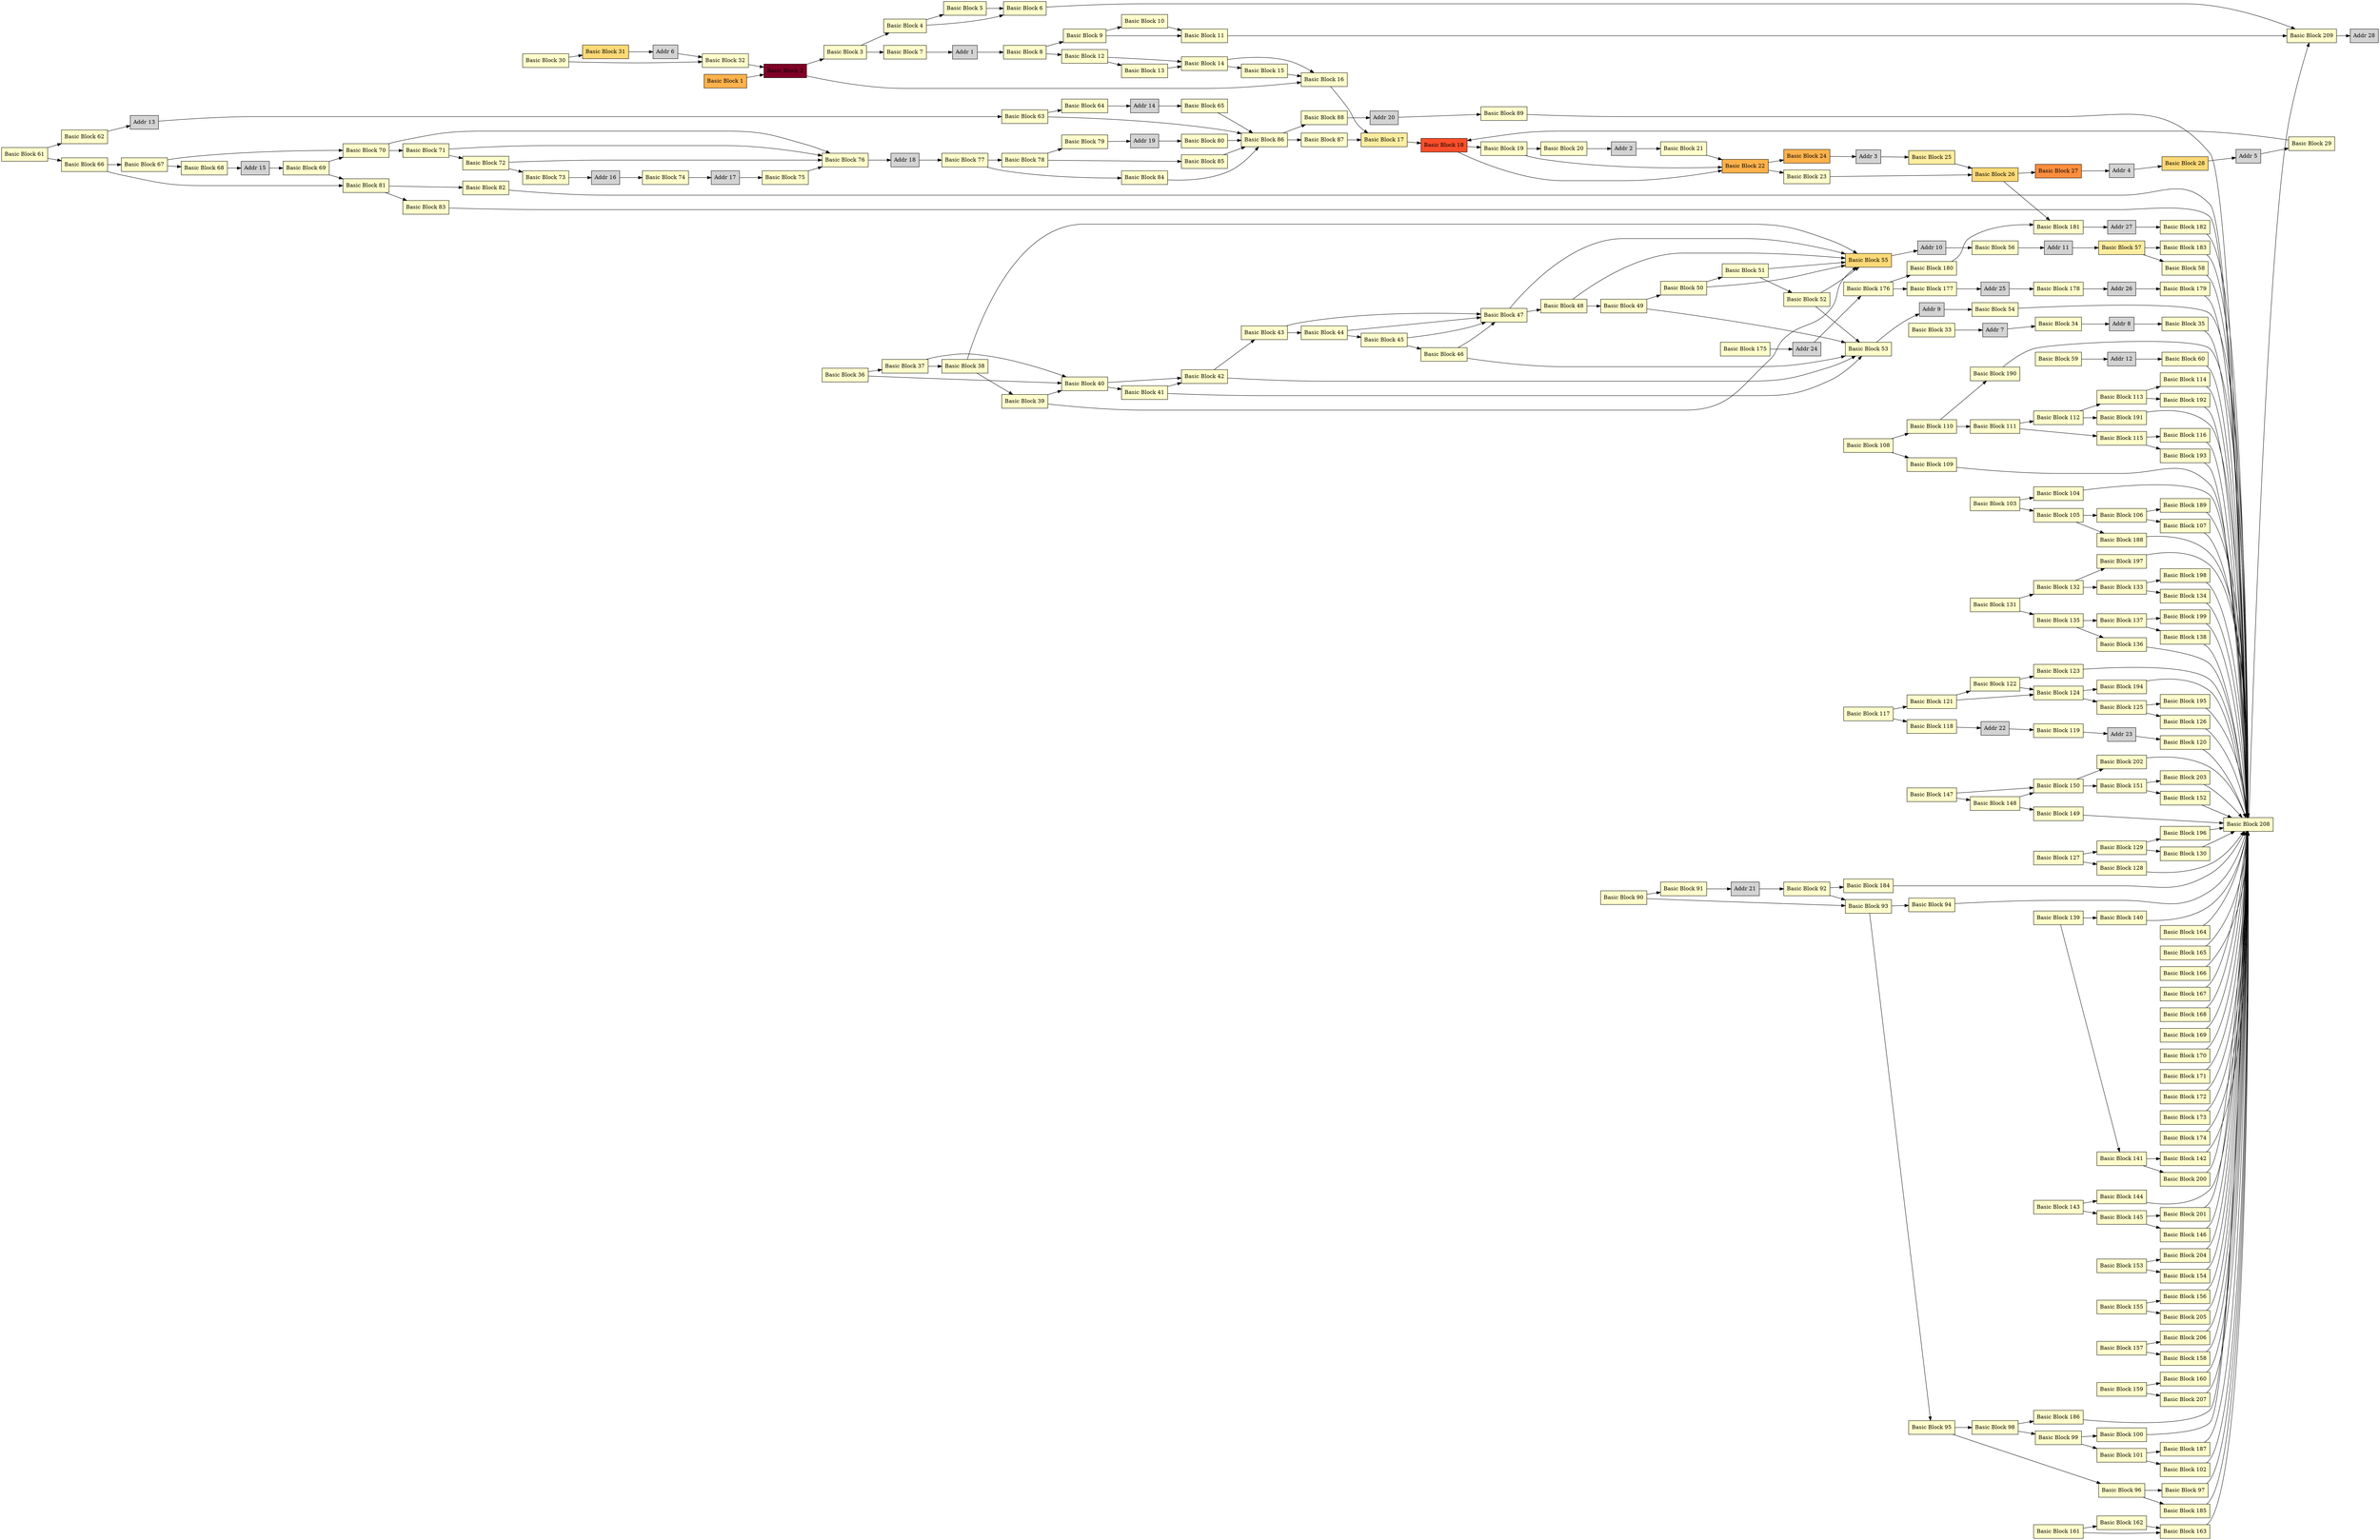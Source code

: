 digraph "_cpp_lex_direct"{
	rankdir=LR;
	node[shape=box,colorscheme=ylorrd9, style=filled];

	"Basic Block 1" [fillcolor=4];
	"Basic Block 2" [fillcolor=9];
	"Basic Block 3" [fillcolor=1];
	"Basic Block 4" [fillcolor=1];
	"Basic Block 5" [fillcolor=1];
	"Basic Block 6" [fillcolor=1];
	"Basic Block 7" [fillcolor=1];
	"Basic Block 8" [fillcolor=1];
	"Basic Block 9" [fillcolor=1];
	"Basic Block 10" [fillcolor=1];
	"Basic Block 11" [fillcolor=1];
	"Basic Block 12" [fillcolor=1];
	"Basic Block 13" [fillcolor=1];
	"Basic Block 14" [fillcolor=1];
	"Basic Block 15" [fillcolor=1];
	"Basic Block 16" [fillcolor=1];
	"Basic Block 17" [fillcolor=2];
	"Basic Block 18" [fillcolor=6];
	"Basic Block 19" [fillcolor=1];
	"Basic Block 20" [fillcolor=1];
	"Basic Block 21" [fillcolor=1];
	"Basic Block 22" [fillcolor=4];
	"Basic Block 23" [fillcolor=1];
	"Basic Block 24" [fillcolor=4];
	"Basic Block 25" [fillcolor=2];
	"Basic Block 26" [fillcolor=3];
	"Basic Block 27" [fillcolor=5];
	"Basic Block 28" [fillcolor=3];
	"Basic Block 29" [fillcolor=1];
	"Basic Block 30" [fillcolor=1];
	"Basic Block 31" [fillcolor=3];
	"Basic Block 32" [fillcolor=1];
	"Basic Block 33" [fillcolor=1];
	"Basic Block 34" [fillcolor=1];
	"Basic Block 35" [fillcolor=1];
	"Basic Block 36" [fillcolor=1];
	"Basic Block 37" [fillcolor=1];
	"Basic Block 38" [fillcolor=1];
	"Basic Block 39" [fillcolor=1];
	"Basic Block 40" [fillcolor=1];
	"Basic Block 41" [fillcolor=1];
	"Basic Block 42" [fillcolor=1];
	"Basic Block 43" [fillcolor=1];
	"Basic Block 44" [fillcolor=1];
	"Basic Block 45" [fillcolor=1];
	"Basic Block 46" [fillcolor=1];
	"Basic Block 47" [fillcolor=1];
	"Basic Block 48" [fillcolor=1];
	"Basic Block 49" [fillcolor=1];
	"Basic Block 50" [fillcolor=1];
	"Basic Block 51" [fillcolor=1];
	"Basic Block 52" [fillcolor=1];
	"Basic Block 53" [fillcolor=1];
	"Basic Block 54" [fillcolor=1];
	"Basic Block 55" [fillcolor=3];
	"Basic Block 56" [fillcolor=1];
	"Basic Block 57" [fillcolor=2];
	"Basic Block 58" [fillcolor=1];
	"Basic Block 59" [fillcolor=1];
	"Basic Block 60" [fillcolor=1];
	"Basic Block 61" [fillcolor=1];
	"Basic Block 62" [fillcolor=1];
	"Basic Block 63" [fillcolor=1];
	"Basic Block 64" [fillcolor=1];
	"Basic Block 65" [fillcolor=1];
	"Basic Block 66" [fillcolor=1];
	"Basic Block 67" [fillcolor=1];
	"Basic Block 68" [fillcolor=1];
	"Basic Block 69" [fillcolor=1];
	"Basic Block 70" [fillcolor=1];
	"Basic Block 71" [fillcolor=1];
	"Basic Block 72" [fillcolor=1];
	"Basic Block 73" [fillcolor=1];
	"Basic Block 74" [fillcolor=1];
	"Basic Block 75" [fillcolor=1];
	"Basic Block 76" [fillcolor=1];
	"Basic Block 77" [fillcolor=1];
	"Basic Block 78" [fillcolor=1];
	"Basic Block 79" [fillcolor=1];
	"Basic Block 80" [fillcolor=1];
	"Basic Block 81" [fillcolor=1];
	"Basic Block 82" [fillcolor=1];
	"Basic Block 83" [fillcolor=1];
	"Basic Block 84" [fillcolor=1];
	"Basic Block 85" [fillcolor=1];
	"Basic Block 86" [fillcolor=1];
	"Basic Block 87" [fillcolor=1];
	"Basic Block 88" [fillcolor=1];
	"Basic Block 89" [fillcolor=1];
	"Basic Block 90" [fillcolor=1];
	"Basic Block 91" [fillcolor=1];
	"Basic Block 92" [fillcolor=1];
	"Basic Block 93" [fillcolor=1];
	"Basic Block 94" [fillcolor=1];
	"Basic Block 95" [fillcolor=1];
	"Basic Block 96" [fillcolor=1];
	"Basic Block 97" [fillcolor=1];
	"Basic Block 98" [fillcolor=1];
	"Basic Block 99" [fillcolor=1];
	"Basic Block 100" [fillcolor=1];
	"Basic Block 101" [fillcolor=1];
	"Basic Block 102" [fillcolor=1];
	"Basic Block 103" [fillcolor=1];
	"Basic Block 104" [fillcolor=1];
	"Basic Block 105" [fillcolor=1];
	"Basic Block 106" [fillcolor=1];
	"Basic Block 107" [fillcolor=1];
	"Basic Block 108" [fillcolor=1];
	"Basic Block 109" [fillcolor=1];
	"Basic Block 110" [fillcolor=1];
	"Basic Block 111" [fillcolor=1];
	"Basic Block 112" [fillcolor=1];
	"Basic Block 113" [fillcolor=1];
	"Basic Block 114" [fillcolor=1];
	"Basic Block 115" [fillcolor=1];
	"Basic Block 116" [fillcolor=1];
	"Basic Block 117" [fillcolor=1];
	"Basic Block 118" [fillcolor=1];
	"Basic Block 119" [fillcolor=1];
	"Basic Block 120" [fillcolor=1];
	"Basic Block 121" [fillcolor=1];
	"Basic Block 122" [fillcolor=1];
	"Basic Block 123" [fillcolor=1];
	"Basic Block 124" [fillcolor=1];
	"Basic Block 125" [fillcolor=1];
	"Basic Block 126" [fillcolor=1];
	"Basic Block 127" [fillcolor=1];
	"Basic Block 128" [fillcolor=1];
	"Basic Block 129" [fillcolor=1];
	"Basic Block 130" [fillcolor=1];
	"Basic Block 131" [fillcolor=1];
	"Basic Block 132" [fillcolor=1];
	"Basic Block 133" [fillcolor=1];
	"Basic Block 134" [fillcolor=1];
	"Basic Block 135" [fillcolor=1];
	"Basic Block 136" [fillcolor=1];
	"Basic Block 137" [fillcolor=1];
	"Basic Block 138" [fillcolor=1];
	"Basic Block 139" [fillcolor=1];
	"Basic Block 140" [fillcolor=1];
	"Basic Block 141" [fillcolor=1];
	"Basic Block 142" [fillcolor=1];
	"Basic Block 143" [fillcolor=1];
	"Basic Block 144" [fillcolor=1];
	"Basic Block 145" [fillcolor=1];
	"Basic Block 146" [fillcolor=1];
	"Basic Block 147" [fillcolor=1];
	"Basic Block 148" [fillcolor=1];
	"Basic Block 149" [fillcolor=1];
	"Basic Block 150" [fillcolor=1];
	"Basic Block 151" [fillcolor=1];
	"Basic Block 152" [fillcolor=1];
	"Basic Block 153" [fillcolor=1];
	"Basic Block 154" [fillcolor=1];
	"Basic Block 155" [fillcolor=1];
	"Basic Block 156" [fillcolor=1];
	"Basic Block 157" [fillcolor=1];
	"Basic Block 158" [fillcolor=1];
	"Basic Block 159" [fillcolor=1];
	"Basic Block 160" [fillcolor=1];
	"Basic Block 161" [fillcolor=1];
	"Basic Block 162" [fillcolor=1];
	"Basic Block 163" [fillcolor=1];
	"Basic Block 164" [fillcolor=1];
	"Basic Block 165" [fillcolor=1];
	"Basic Block 166" [fillcolor=1];
	"Basic Block 167" [fillcolor=1];
	"Basic Block 168" [fillcolor=1];
	"Basic Block 169" [fillcolor=1];
	"Basic Block 170" [fillcolor=1];
	"Basic Block 171" [fillcolor=1];
	"Basic Block 172" [fillcolor=1];
	"Basic Block 173" [fillcolor=1];
	"Basic Block 174" [fillcolor=1];
	"Basic Block 175" [fillcolor=1];
	"Basic Block 176" [fillcolor=1];
	"Basic Block 177" [fillcolor=1];
	"Basic Block 178" [fillcolor=1];
	"Basic Block 179" [fillcolor=1];
	"Basic Block 180" [fillcolor=1];
	"Basic Block 181" [fillcolor=1];
	"Basic Block 182" [fillcolor=1];
	"Basic Block 183" [fillcolor=1];
	"Basic Block 184" [fillcolor=1];
	"Basic Block 185" [fillcolor=1];
	"Basic Block 186" [fillcolor=1];
	"Basic Block 187" [fillcolor=1];
	"Basic Block 188" [fillcolor=1];
	"Basic Block 189" [fillcolor=1];
	"Basic Block 190" [fillcolor=1];
	"Basic Block 191" [fillcolor=1];
	"Basic Block 192" [fillcolor=1];
	"Basic Block 193" [fillcolor=1];
	"Basic Block 194" [fillcolor=1];
	"Basic Block 195" [fillcolor=1];
	"Basic Block 196" [fillcolor=1];
	"Basic Block 197" [fillcolor=1];
	"Basic Block 198" [fillcolor=1];
	"Basic Block 199" [fillcolor=1];
	"Basic Block 200" [fillcolor=1];
	"Basic Block 201" [fillcolor=1];
	"Basic Block 202" [fillcolor=1];
	"Basic Block 203" [fillcolor=1];
	"Basic Block 204" [fillcolor=1];
	"Basic Block 205" [fillcolor=1];
	"Basic Block 206" [fillcolor=1];
	"Basic Block 207" [fillcolor=1];
	"Basic Block 208" [fillcolor=1];
	"Basic Block 209" [fillcolor=1];
	"Addr 1";
	"Addr 2";
	"Addr 3";
	"Addr 4";
	"Addr 5";
	"Addr 6";
	"Addr 7";
	"Addr 8";
	"Addr 9";
	"Addr 10";
	"Addr 11";
	"Addr 12";
	"Addr 13";
	"Addr 14";
	"Addr 15";
	"Addr 16";
	"Addr 17";
	"Addr 18";
	"Addr 19";
	"Addr 20";
	"Addr 21";
	"Addr 22";
	"Addr 23";
	"Addr 24";
	"Addr 25";
	"Addr 26";
	"Addr 27";
	"Addr 28";

	"Basic Block 1"->"Basic Block 2";
	"Basic Block 2"->"Basic Block 16";
	"Basic Block 2"->"Basic Block 3";
	"Basic Block 3"->"Basic Block 7";
	"Basic Block 3"->"Basic Block 4";
	"Basic Block 4"->"Basic Block 6";
	"Basic Block 4"->"Basic Block 5";
	"Basic Block 5"->"Basic Block 6";
	"Basic Block 6"->"Basic Block 209";
	"Basic Block 7"->"Addr 1";
	"Addr 1"->"Basic Block 8";
	"Basic Block 8"->"Basic Block 12";
	"Basic Block 8"->"Basic Block 9";
	"Basic Block 9"->"Basic Block 11";
	"Basic Block 9"->"Basic Block 10";
	"Basic Block 10"->"Basic Block 11";
	"Basic Block 11"->"Basic Block 209";
	"Basic Block 12"->"Basic Block 14";
	"Basic Block 12"->"Basic Block 13";
	"Basic Block 13"->"Basic Block 14";
	"Basic Block 14"->"Basic Block 16";
	"Basic Block 14"->"Basic Block 15";
	"Basic Block 15"->"Basic Block 16";
	"Basic Block 16"->"Basic Block 17";
	"Basic Block 17"->"Basic Block 18";
	"Basic Block 18"->"Basic Block 22";
	"Basic Block 18"->"Basic Block 19";
	"Basic Block 19"->"Basic Block 22";
	"Basic Block 19"->"Basic Block 20";
	"Basic Block 20"->"Addr 2";
	"Addr 2"->"Basic Block 21";
	"Basic Block 21"->"Basic Block 22";
	"Basic Block 22"->"Basic Block 24";
	"Basic Block 22"->"Basic Block 23";
	"Basic Block 23"->"Basic Block 26";
	"Basic Block 24"->"Addr 3";
	"Addr 3"->"Basic Block 25";
	"Basic Block 25"->"Basic Block 26";
	"Basic Block 26"->"Basic Block 181";
	"Basic Block 26"->"Basic Block 27";
	"Basic Block 27"->"Addr 4";
	"Addr 4"->"Basic Block 28";
	"Basic Block 28"->"Addr 5";
	"Addr 5"->"Basic Block 29";
	"Basic Block 29"->"Basic Block 18";
	"Basic Block 30"->"Basic Block 32";
	"Basic Block 30"->"Basic Block 31";
	"Basic Block 31"->"Addr 6";
	"Addr 6"->"Basic Block 32";
	"Basic Block 32"->"Basic Block 2";
	"Basic Block 33"->"Addr 7";
	"Addr 7"->"Basic Block 34";
	"Basic Block 34"->"Addr 8";
	"Addr 8"->"Basic Block 35";
	"Basic Block 35"->"Basic Block 208";
	"Basic Block 36"->"Basic Block 40";
	"Basic Block 36"->"Basic Block 37";
	"Basic Block 37"->"Basic Block 40";
	"Basic Block 37"->"Basic Block 38";
	"Basic Block 38"->"Basic Block 55";
	"Basic Block 38"->"Basic Block 39";
	"Basic Block 39"->"Basic Block 55";
	"Basic Block 39"->"Basic Block 40";
	"Basic Block 40"->"Basic Block 42";
	"Basic Block 40"->"Basic Block 41";
	"Basic Block 41"->"Basic Block 53";
	"Basic Block 41"->"Basic Block 42";
	"Basic Block 42"->"Basic Block 53";
	"Basic Block 42"->"Basic Block 43";
	"Basic Block 43"->"Basic Block 47";
	"Basic Block 43"->"Basic Block 44";
	"Basic Block 44"->"Basic Block 47";
	"Basic Block 44"->"Basic Block 45";
	"Basic Block 45"->"Basic Block 47";
	"Basic Block 45"->"Basic Block 46";
	"Basic Block 46"->"Basic Block 53";
	"Basic Block 46"->"Basic Block 47";
	"Basic Block 47"->"Basic Block 55";
	"Basic Block 47"->"Basic Block 48";
	"Basic Block 48"->"Basic Block 55";
	"Basic Block 48"->"Basic Block 49";
	"Basic Block 49"->"Basic Block 53";
	"Basic Block 49"->"Basic Block 50";
	"Basic Block 50"->"Basic Block 55";
	"Basic Block 50"->"Basic Block 51";
	"Basic Block 51"->"Basic Block 55";
	"Basic Block 51"->"Basic Block 52";
	"Basic Block 52"->"Basic Block 55";
	"Basic Block 52"->"Basic Block 53";
	"Basic Block 53"->"Addr 9";
	"Addr 9"->"Basic Block 54";
	"Basic Block 54"->"Basic Block 208";
	"Basic Block 55"->"Addr 10";
	"Addr 10"->"Basic Block 56";
	"Basic Block 56"->"Addr 11";
	"Addr 11"->"Basic Block 57";
	"Basic Block 57"->"Basic Block 183";
	"Basic Block 57"->"Basic Block 58";
	"Basic Block 58"->"Basic Block 208";
	"Basic Block 59"->"Addr 12";
	"Addr 12"->"Basic Block 60";
	"Basic Block 60"->"Basic Block 208";
	"Basic Block 61"->"Basic Block 66";
	"Basic Block 61"->"Basic Block 62";
	"Basic Block 62"->"Addr 13";
	"Addr 13"->"Basic Block 63";
	"Basic Block 63"->"Basic Block 86";
	"Basic Block 63"->"Basic Block 64";
	"Basic Block 64"->"Addr 14";
	"Addr 14"->"Basic Block 65";
	"Basic Block 65"->"Basic Block 86";
	"Basic Block 66"->"Basic Block 81";
	"Basic Block 66"->"Basic Block 67";
	"Basic Block 67"->"Basic Block 70";
	"Basic Block 67"->"Basic Block 68";
	"Basic Block 68"->"Addr 15";
	"Addr 15"->"Basic Block 69";
	"Basic Block 69"->"Basic Block 81";
	"Basic Block 69"->"Basic Block 70";
	"Basic Block 70"->"Basic Block 76";
	"Basic Block 70"->"Basic Block 71";
	"Basic Block 71"->"Basic Block 76";
	"Basic Block 71"->"Basic Block 72";
	"Basic Block 72"->"Basic Block 76";
	"Basic Block 72"->"Basic Block 73";
	"Basic Block 73"->"Addr 16";
	"Addr 16"->"Basic Block 74";
	"Basic Block 74"->"Addr 17";
	"Addr 17"->"Basic Block 75";
	"Basic Block 75"->"Basic Block 76";
	"Basic Block 76"->"Addr 18";
	"Addr 18"->"Basic Block 77";
	"Basic Block 77"->"Basic Block 84";
	"Basic Block 77"->"Basic Block 78";
	"Basic Block 78"->"Basic Block 85";
	"Basic Block 78"->"Basic Block 79";
	"Basic Block 79"->"Addr 19";
	"Addr 19"->"Basic Block 80";
	"Basic Block 80"->"Basic Block 86";
	"Basic Block 81"->"Basic Block 83";
	"Basic Block 81"->"Basic Block 82";
	"Basic Block 82"->"Basic Block 208";
	"Basic Block 83"->"Basic Block 208";
	"Basic Block 84"->"Basic Block 86";
	"Basic Block 85"->"Basic Block 86";
	"Basic Block 86"->"Basic Block 88";
	"Basic Block 86"->"Basic Block 87";
	"Basic Block 87"->"Basic Block 17";
	"Basic Block 88"->"Addr 20";
	"Addr 20"->"Basic Block 89";
	"Basic Block 89"->"Basic Block 208";
	"Basic Block 90"->"Basic Block 93";
	"Basic Block 90"->"Basic Block 91";
	"Basic Block 91"->"Addr 21";
	"Addr 21"->"Basic Block 92";
	"Basic Block 92"->"Basic Block 184";
	"Basic Block 92"->"Basic Block 93";
	"Basic Block 93"->"Basic Block 95";
	"Basic Block 93"->"Basic Block 94";
	"Basic Block 94"->"Basic Block 208";
	"Basic Block 95"->"Basic Block 98";
	"Basic Block 95"->"Basic Block 96";
	"Basic Block 96"->"Basic Block 185";
	"Basic Block 96"->"Basic Block 97";
	"Basic Block 97"->"Basic Block 208";
	"Basic Block 98"->"Basic Block 186";
	"Basic Block 98"->"Basic Block 99";
	"Basic Block 99"->"Basic Block 101";
	"Basic Block 99"->"Basic Block 100";
	"Basic Block 100"->"Basic Block 208";
	"Basic Block 101"->"Basic Block 187";
	"Basic Block 101"->"Basic Block 102";
	"Basic Block 102"->"Basic Block 208";
	"Basic Block 103"->"Basic Block 105";
	"Basic Block 103"->"Basic Block 104";
	"Basic Block 104"->"Basic Block 208";
	"Basic Block 105"->"Basic Block 188";
	"Basic Block 105"->"Basic Block 106";
	"Basic Block 106"->"Basic Block 189";
	"Basic Block 106"->"Basic Block 107";
	"Basic Block 107"->"Basic Block 208";
	"Basic Block 108"->"Basic Block 110";
	"Basic Block 108"->"Basic Block 109";
	"Basic Block 109"->"Basic Block 208";
	"Basic Block 110"->"Basic Block 190";
	"Basic Block 110"->"Basic Block 111";
	"Basic Block 111"->"Basic Block 115";
	"Basic Block 111"->"Basic Block 112";
	"Basic Block 112"->"Basic Block 191";
	"Basic Block 112"->"Basic Block 113";
	"Basic Block 113"->"Basic Block 192";
	"Basic Block 113"->"Basic Block 114";
	"Basic Block 114"->"Basic Block 208";
	"Basic Block 115"->"Basic Block 193";
	"Basic Block 115"->"Basic Block 116";
	"Basic Block 116"->"Basic Block 208";
	"Basic Block 117"->"Basic Block 121";
	"Basic Block 117"->"Basic Block 118";
	"Basic Block 118"->"Addr 22";
	"Addr 22"->"Basic Block 119";
	"Basic Block 119"->"Addr 23";
	"Addr 23"->"Basic Block 120";
	"Basic Block 120"->"Basic Block 208";
	"Basic Block 121"->"Basic Block 124";
	"Basic Block 121"->"Basic Block 122";
	"Basic Block 122"->"Basic Block 124";
	"Basic Block 122"->"Basic Block 123";
	"Basic Block 123"->"Basic Block 208";
	"Basic Block 124"->"Basic Block 194";
	"Basic Block 124"->"Basic Block 125";
	"Basic Block 125"->"Basic Block 195";
	"Basic Block 125"->"Basic Block 126";
	"Basic Block 126"->"Basic Block 208";
	"Basic Block 127"->"Basic Block 129";
	"Basic Block 127"->"Basic Block 128";
	"Basic Block 128"->"Basic Block 208";
	"Basic Block 129"->"Basic Block 196";
	"Basic Block 129"->"Basic Block 130";
	"Basic Block 130"->"Basic Block 208";
	"Basic Block 131"->"Basic Block 135";
	"Basic Block 131"->"Basic Block 132";
	"Basic Block 132"->"Basic Block 197";
	"Basic Block 132"->"Basic Block 133";
	"Basic Block 133"->"Basic Block 198";
	"Basic Block 133"->"Basic Block 134";
	"Basic Block 134"->"Basic Block 208";
	"Basic Block 135"->"Basic Block 137";
	"Basic Block 135"->"Basic Block 136";
	"Basic Block 136"->"Basic Block 208";
	"Basic Block 137"->"Basic Block 199";
	"Basic Block 137"->"Basic Block 138";
	"Basic Block 138"->"Basic Block 208";
	"Basic Block 139"->"Basic Block 141";
	"Basic Block 139"->"Basic Block 140";
	"Basic Block 140"->"Basic Block 208";
	"Basic Block 141"->"Basic Block 200";
	"Basic Block 141"->"Basic Block 142";
	"Basic Block 142"->"Basic Block 208";
	"Basic Block 143"->"Basic Block 145";
	"Basic Block 143"->"Basic Block 144";
	"Basic Block 144"->"Basic Block 208";
	"Basic Block 145"->"Basic Block 201";
	"Basic Block 145"->"Basic Block 146";
	"Basic Block 146"->"Basic Block 208";
	"Basic Block 147"->"Basic Block 150";
	"Basic Block 147"->"Basic Block 148";
	"Basic Block 148"->"Basic Block 150";
	"Basic Block 148"->"Basic Block 149";
	"Basic Block 149"->"Basic Block 208";
	"Basic Block 150"->"Basic Block 202";
	"Basic Block 150"->"Basic Block 151";
	"Basic Block 151"->"Basic Block 203";
	"Basic Block 151"->"Basic Block 152";
	"Basic Block 152"->"Basic Block 208";
	"Basic Block 153"->"Basic Block 204";
	"Basic Block 153"->"Basic Block 154";
	"Basic Block 154"->"Basic Block 208";
	"Basic Block 155"->"Basic Block 205";
	"Basic Block 155"->"Basic Block 156";
	"Basic Block 156"->"Basic Block 208";
	"Basic Block 157"->"Basic Block 206";
	"Basic Block 157"->"Basic Block 158";
	"Basic Block 158"->"Basic Block 208";
	"Basic Block 159"->"Basic Block 207";
	"Basic Block 159"->"Basic Block 160";
	"Basic Block 160"->"Basic Block 208";
	"Basic Block 161"->"Basic Block 163";
	"Basic Block 161"->"Basic Block 162";
	"Basic Block 162"->"Basic Block 163";
	"Basic Block 163"->"Basic Block 208";
	"Basic Block 164"->"Basic Block 208";
	"Basic Block 165"->"Basic Block 208";
	"Basic Block 166"->"Basic Block 208";
	"Basic Block 167"->"Basic Block 208";
	"Basic Block 168"->"Basic Block 208";
	"Basic Block 169"->"Basic Block 208";
	"Basic Block 170"->"Basic Block 208";
	"Basic Block 171"->"Basic Block 208";
	"Basic Block 172"->"Basic Block 208";
	"Basic Block 173"->"Basic Block 208";
	"Basic Block 174"->"Basic Block 208";
	"Basic Block 175"->"Addr 24";
	"Addr 24"->"Basic Block 176";
	"Basic Block 176"->"Basic Block 180";
	"Basic Block 176"->"Basic Block 177";
	"Basic Block 177"->"Addr 25";
	"Addr 25"->"Basic Block 178";
	"Basic Block 178"->"Addr 26";
	"Addr 26"->"Basic Block 179";
	"Basic Block 179"->"Basic Block 208";
	"Basic Block 180"->"Basic Block 181";
	"Basic Block 181"->"Addr 27";
	"Addr 27"->"Basic Block 182";
	"Basic Block 182"->"Basic Block 208";
	"Basic Block 183"->"Basic Block 208";
	"Basic Block 184"->"Basic Block 208";
	"Basic Block 185"->"Basic Block 208";
	"Basic Block 186"->"Basic Block 208";
	"Basic Block 187"->"Basic Block 208";
	"Basic Block 188"->"Basic Block 208";
	"Basic Block 189"->"Basic Block 208";
	"Basic Block 190"->"Basic Block 208";
	"Basic Block 191"->"Basic Block 208";
	"Basic Block 192"->"Basic Block 208";
	"Basic Block 193"->"Basic Block 208";
	"Basic Block 194"->"Basic Block 208";
	"Basic Block 195"->"Basic Block 208";
	"Basic Block 196"->"Basic Block 208";
	"Basic Block 197"->"Basic Block 208";
	"Basic Block 198"->"Basic Block 208";
	"Basic Block 199"->"Basic Block 208";
	"Basic Block 200"->"Basic Block 208";
	"Basic Block 201"->"Basic Block 208";
	"Basic Block 202"->"Basic Block 208";
	"Basic Block 203"->"Basic Block 208";
	"Basic Block 204"->"Basic Block 208";
	"Basic Block 205"->"Basic Block 208";
	"Basic Block 206"->"Basic Block 208";
	"Basic Block 207"->"Basic Block 208";
	"Basic Block 208"->"Basic Block 209";
	"Basic Block 209"->"Addr 28";
}
